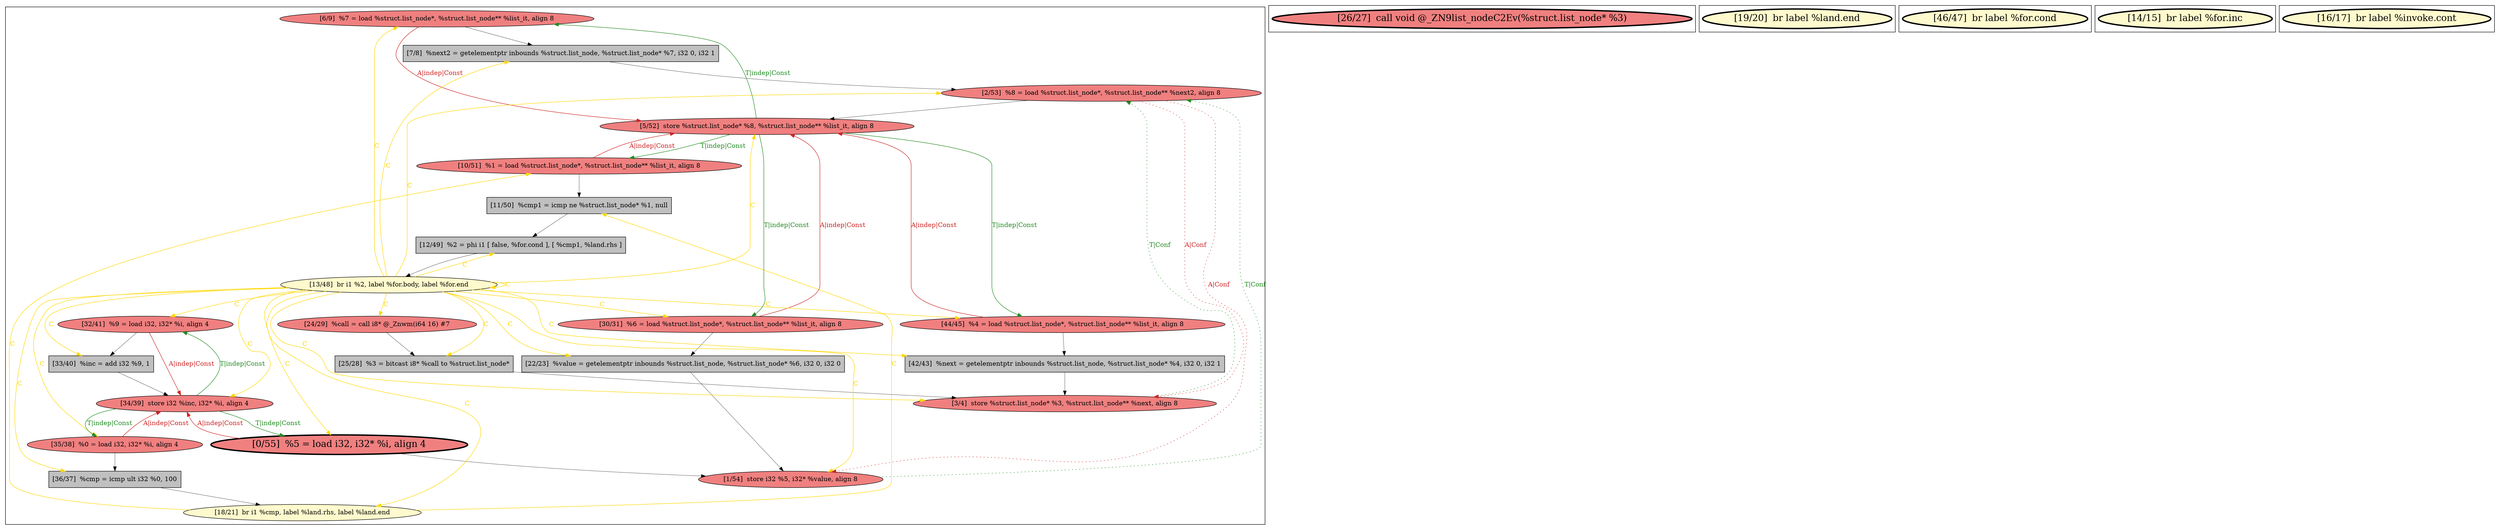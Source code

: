 
digraph G {





subgraph cluster4 {


node563 [fillcolor=lightcoral,label="[6/9]  %7 = load %struct.list_node*, %struct.list_node** %list_it, align 8",shape=ellipse,style=filled ]
node561 [fillcolor=grey,label="[22/23]  %value = getelementptr inbounds %struct.list_node, %struct.list_node* %6, i32 0, i32 0",shape=rectangle,style=filled ]
node560 [fillcolor=grey,label="[42/43]  %next = getelementptr inbounds %struct.list_node, %struct.list_node* %4, i32 0, i32 1",shape=rectangle,style=filled ]
node559 [fillcolor=lightcoral,label="[10/51]  %1 = load %struct.list_node*, %struct.list_node** %list_it, align 8",shape=ellipse,style=filled ]
node564 [fillcolor=lightcoral,label="[44/45]  %4 = load %struct.list_node*, %struct.list_node** %list_it, align 8",shape=ellipse,style=filled ]
node546 [fillcolor=lightcoral,label="[1/54]  store i32 %5, i32* %value, align 8",shape=ellipse,style=filled ]
node542 [fillcolor=lightcoral,label="[35/38]  %0 = load i32, i32* %i, align 4",shape=ellipse,style=filled ]
node548 [fillcolor=grey,label="[33/40]  %inc = add i32 %9, 1",shape=rectangle,style=filled ]
node544 [fillcolor=lemonchiffon,label="[18/21]  br i1 %cmp, label %land.rhs, label %land.end",shape=ellipse,style=filled ]
node547 [fillcolor=grey,label="[12/49]  %2 = phi i1 [ false, %for.cond ], [ %cmp1, %land.rhs ]",shape=rectangle,style=filled ]
node553 [fillcolor=grey,label="[25/28]  %3 = bitcast i8* %call to %struct.list_node*",shape=rectangle,style=filled ]
node558 [fillcolor=lightcoral,label="[3/4]  store %struct.list_node* %3, %struct.list_node** %next, align 8",shape=ellipse,style=filled ]
node545 [fillcolor=lightcoral,label="[30/31]  %6 = load %struct.list_node*, %struct.list_node** %list_it, align 8",shape=ellipse,style=filled ]
node543 [fillcolor=grey,label="[36/37]  %cmp = icmp ult i32 %0, 100",shape=rectangle,style=filled ]
node549 [penwidth=3.0,fontsize=20,fillcolor=lightcoral,label="[0/55]  %5 = load i32, i32* %i, align 4",shape=ellipse,style=filled ]
node551 [fillcolor=lemonchiffon,label="[13/48]  br i1 %2, label %for.body, label %for.end",shape=ellipse,style=filled ]
node555 [fillcolor=grey,label="[7/8]  %next2 = getelementptr inbounds %struct.list_node, %struct.list_node* %7, i32 0, i32 1",shape=rectangle,style=filled ]
node550 [fillcolor=grey,label="[11/50]  %cmp1 = icmp ne %struct.list_node* %1, null",shape=rectangle,style=filled ]
node562 [fillcolor=lightcoral,label="[24/29]  %call = call i8* @_Znwm(i64 16) #7",shape=ellipse,style=filled ]
node552 [fillcolor=lightcoral,label="[34/39]  store i32 %inc, i32* %i, align 4",shape=ellipse,style=filled ]
node554 [fillcolor=lightcoral,label="[5/52]  store %struct.list_node* %8, %struct.list_node** %list_it, align 8",shape=ellipse,style=filled ]
node556 [fillcolor=lightcoral,label="[2/53]  %8 = load %struct.list_node*, %struct.list_node** %next2, align 8",shape=ellipse,style=filled ]
node557 [fillcolor=lightcoral,label="[32/41]  %9 = load i32, i32* %i, align 4",shape=ellipse,style=filled ]

node551->node564 [style=solid,color=gold,label="C",penwidth=1.0,fontcolor=gold ]
node551->node558 [style=solid,color=gold,label="C",penwidth=1.0,fontcolor=gold ]
node551->node548 [style=solid,color=gold,label="C",penwidth=1.0,fontcolor=gold ]
node551->node554 [style=solid,color=gold,label="C",penwidth=1.0,fontcolor=gold ]
node551->node553 [style=solid,color=gold,label="C",penwidth=1.0,fontcolor=gold ]
node551->node557 [style=solid,color=gold,label="C",penwidth=1.0,fontcolor=gold ]
node563->node555 [style=solid,color=black,label="",penwidth=0.5,fontcolor=black ]
node551->node551 [style=solid,color=gold,label="C",penwidth=1.0,fontcolor=gold ]
node562->node553 [style=solid,color=black,label="",penwidth=0.5,fontcolor=black ]
node551->node543 [style=solid,color=gold,label="C",penwidth=1.0,fontcolor=gold ]
node550->node547 [style=solid,color=black,label="",penwidth=0.5,fontcolor=black ]
node544->node559 [style=solid,color=gold,label="C",penwidth=1.0,fontcolor=gold ]
node551->node546 [style=solid,color=gold,label="C",penwidth=1.0,fontcolor=gold ]
node552->node557 [style=solid,color=forestgreen,label="T|indep|Const",penwidth=1.0,fontcolor=forestgreen ]
node545->node561 [style=solid,color=black,label="",penwidth=0.5,fontcolor=black ]
node560->node558 [style=solid,color=black,label="",penwidth=0.5,fontcolor=black ]
node553->node558 [style=solid,color=black,label="",penwidth=0.5,fontcolor=black ]
node554->node563 [style=solid,color=forestgreen,label="T|indep|Const",penwidth=1.0,fontcolor=forestgreen ]
node551->node555 [style=solid,color=gold,label="C",penwidth=1.0,fontcolor=gold ]
node551->node547 [style=solid,color=gold,label="C",penwidth=1.0,fontcolor=gold ]
node559->node554 [style=solid,color=firebrick3,label="A|indep|Const",penwidth=1.0,fontcolor=firebrick3 ]
node554->node559 [style=solid,color=forestgreen,label="T|indep|Const",penwidth=1.0,fontcolor=forestgreen ]
node563->node554 [style=solid,color=firebrick3,label="A|indep|Const",penwidth=1.0,fontcolor=firebrick3 ]
node551->node549 [style=solid,color=gold,label="C",penwidth=1.0,fontcolor=gold ]
node556->node546 [style=dotted,color=firebrick3,label="A|Conf",penwidth=1.0,fontcolor=firebrick3 ]
node552->node549 [style=solid,color=forestgreen,label="T|indep|Const",penwidth=1.0,fontcolor=forestgreen ]
node557->node548 [style=solid,color=black,label="",penwidth=0.5,fontcolor=black ]
node543->node544 [style=solid,color=black,label="",penwidth=0.5,fontcolor=black ]
node561->node546 [style=solid,color=black,label="",penwidth=0.5,fontcolor=black ]
node556->node554 [style=solid,color=black,label="",penwidth=0.5,fontcolor=black ]
node545->node554 [style=solid,color=firebrick3,label="A|indep|Const",penwidth=1.0,fontcolor=firebrick3 ]
node551->node552 [style=solid,color=gold,label="C",penwidth=1.0,fontcolor=gold ]
node558->node556 [style=dotted,color=forestgreen,label="T|Conf",penwidth=1.0,fontcolor=forestgreen ]
node552->node542 [style=solid,color=forestgreen,label="T|indep|Const",penwidth=1.0,fontcolor=forestgreen ]
node549->node552 [style=solid,color=firebrick3,label="A|indep|Const",penwidth=1.0,fontcolor=firebrick3 ]
node542->node552 [style=solid,color=firebrick3,label="A|indep|Const",penwidth=1.0,fontcolor=firebrick3 ]
node559->node550 [style=solid,color=black,label="",penwidth=0.5,fontcolor=black ]
node551->node544 [style=solid,color=gold,label="C",penwidth=1.0,fontcolor=gold ]
node564->node554 [style=solid,color=firebrick3,label="A|indep|Const",penwidth=1.0,fontcolor=firebrick3 ]
node551->node562 [style=solid,color=gold,label="C",penwidth=1.0,fontcolor=gold ]
node556->node558 [style=dotted,color=firebrick3,label="A|Conf",penwidth=1.0,fontcolor=firebrick3 ]
node548->node552 [style=solid,color=black,label="",penwidth=0.5,fontcolor=black ]
node551->node563 [style=solid,color=gold,label="C",penwidth=1.0,fontcolor=gold ]
node555->node556 [style=solid,color=black,label="",penwidth=0.5,fontcolor=black ]
node554->node564 [style=solid,color=forestgreen,label="T|indep|Const",penwidth=1.0,fontcolor=forestgreen ]
node549->node546 [style=solid,color=black,label="",penwidth=0.5,fontcolor=black ]
node551->node556 [style=solid,color=gold,label="C",penwidth=1.0,fontcolor=gold ]
node554->node545 [style=solid,color=forestgreen,label="T|indep|Const",penwidth=1.0,fontcolor=forestgreen ]
node546->node556 [style=dotted,color=forestgreen,label="T|Conf",penwidth=1.0,fontcolor=forestgreen ]
node542->node543 [style=solid,color=black,label="",penwidth=0.5,fontcolor=black ]
node551->node560 [style=solid,color=gold,label="C",penwidth=1.0,fontcolor=gold ]
node551->node542 [style=solid,color=gold,label="C",penwidth=1.0,fontcolor=gold ]
node564->node560 [style=solid,color=black,label="",penwidth=0.5,fontcolor=black ]
node547->node551 [style=solid,color=black,label="",penwidth=0.5,fontcolor=black ]
node551->node561 [style=solid,color=gold,label="C",penwidth=1.0,fontcolor=gold ]
node551->node545 [style=solid,color=gold,label="C",penwidth=1.0,fontcolor=gold ]
node544->node550 [style=solid,color=gold,label="C",penwidth=1.0,fontcolor=gold ]
node557->node552 [style=solid,color=firebrick3,label="A|indep|Const",penwidth=1.0,fontcolor=firebrick3 ]


}

subgraph cluster3 {


node541 [penwidth=3.0,fontsize=20,fillcolor=lightcoral,label="[26/27]  call void @_ZN9list_nodeC2Ev(%struct.list_node* %3)",shape=ellipse,style=filled ]



}

subgraph cluster2 {


node540 [penwidth=3.0,fontsize=20,fillcolor=lemonchiffon,label="[19/20]  br label %land.end",shape=ellipse,style=filled ]



}

subgraph cluster5 {


node565 [penwidth=3.0,fontsize=20,fillcolor=lemonchiffon,label="[46/47]  br label %for.cond",shape=ellipse,style=filled ]



}

subgraph cluster0 {


node538 [penwidth=3.0,fontsize=20,fillcolor=lemonchiffon,label="[14/15]  br label %for.inc",shape=ellipse,style=filled ]



}

subgraph cluster1 {


node539 [penwidth=3.0,fontsize=20,fillcolor=lemonchiffon,label="[16/17]  br label %invoke.cont",shape=ellipse,style=filled ]



}

}

